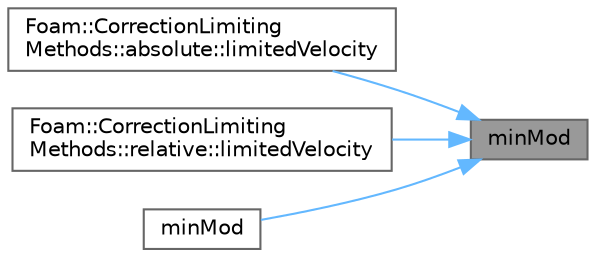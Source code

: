 digraph "minMod"
{
 // LATEX_PDF_SIZE
  bgcolor="transparent";
  edge [fontname=Helvetica,fontsize=10,labelfontname=Helvetica,labelfontsize=10];
  node [fontname=Helvetica,fontsize=10,shape=box,height=0.2,width=0.4];
  rankdir="RL";
  Node1 [id="Node000001",label="minMod",height=0.2,width=0.4,color="gray40", fillcolor="grey60", style="filled", fontcolor="black",tooltip=" "];
  Node1 -> Node2 [id="edge1_Node000001_Node000002",dir="back",color="steelblue1",style="solid",tooltip=" "];
  Node2 [id="Node000002",label="Foam::CorrectionLimiting\lMethods::absolute::limitedVelocity",height=0.2,width=0.4,color="grey40", fillcolor="white", style="filled",URL="$classFoam_1_1CorrectionLimitingMethods_1_1absolute.html#af4c325c4bf9116a8d2db131c0a394f82",tooltip=" "];
  Node1 -> Node3 [id="edge2_Node000001_Node000003",dir="back",color="steelblue1",style="solid",tooltip=" "];
  Node3 [id="Node000003",label="Foam::CorrectionLimiting\lMethods::relative::limitedVelocity",height=0.2,width=0.4,color="grey40", fillcolor="white", style="filled",URL="$classFoam_1_1CorrectionLimitingMethods_1_1relative.html#af4c325c4bf9116a8d2db131c0a394f82",tooltip=" "];
  Node1 -> Node4 [id="edge3_Node000001_Node000004",dir="back",color="steelblue1",style="solid",tooltip=" "];
  Node4 [id="Node000004",label="minMod",height=0.2,width=0.4,color="grey40", fillcolor="white", style="filled",URL="$namespaceFoam.html#a7a0f789e1652a9b9ff5bd7f3f4e02a00",tooltip=" "];
}
